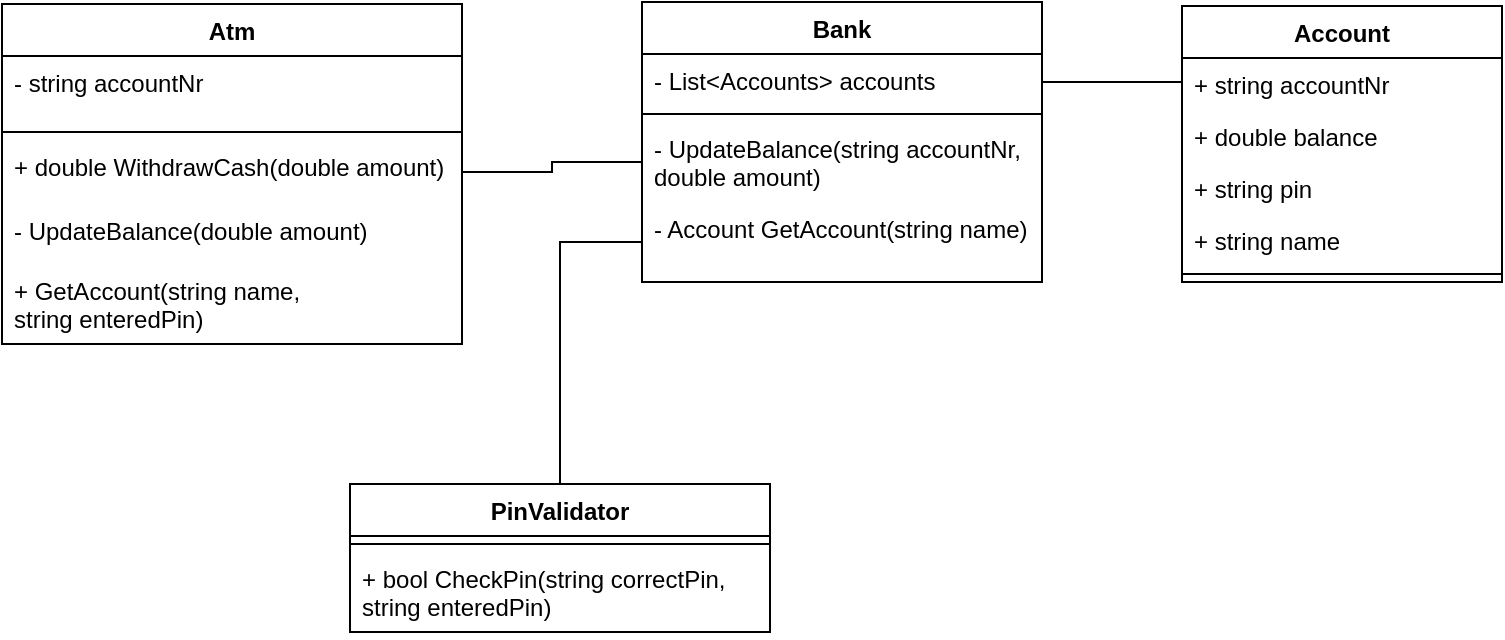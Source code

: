 <mxfile version="13.10.8" type="device"><diagram id="1ebsTg2diOvwP_PXLzYE" name="Page-1"><mxGraphModel dx="1038" dy="585" grid="1" gridSize="10" guides="1" tooltips="1" connect="1" arrows="1" fold="1" page="1" pageScale="1" pageWidth="827" pageHeight="1169" math="0" shadow="0"><root><mxCell id="0"/><mxCell id="1" parent="0"/><mxCell id="K9DVZ7aV_-SfR1ubfiaf-1" value="Atm" style="swimlane;fontStyle=1;align=center;verticalAlign=top;childLayout=stackLayout;horizontal=1;startSize=26;horizontalStack=0;resizeParent=1;resizeParentMax=0;resizeLast=0;collapsible=1;marginBottom=0;" parent="1" vertex="1"><mxGeometry x="30" y="70" width="230" height="170" as="geometry"/></mxCell><mxCell id="PaET1aCsZ3Y-JuD6cKVH-1" value="- string accountNr" style="text;strokeColor=none;fillColor=none;align=left;verticalAlign=top;spacingLeft=4;spacingRight=4;overflow=hidden;rotatable=0;points=[[0,0.5],[1,0.5]];portConstraint=eastwest;" vertex="1" parent="K9DVZ7aV_-SfR1ubfiaf-1"><mxGeometry y="26" width="230" height="34" as="geometry"/></mxCell><mxCell id="K9DVZ7aV_-SfR1ubfiaf-3" value="" style="line;strokeWidth=1;fillColor=none;align=left;verticalAlign=middle;spacingTop=-1;spacingLeft=3;spacingRight=3;rotatable=0;labelPosition=right;points=[];portConstraint=eastwest;" parent="K9DVZ7aV_-SfR1ubfiaf-1" vertex="1"><mxGeometry y="60" width="230" height="8" as="geometry"/></mxCell><mxCell id="K9DVZ7aV_-SfR1ubfiaf-13" value="+ double WithdrawCash(double amount)" style="text;strokeColor=none;fillColor=none;align=left;verticalAlign=top;spacingLeft=4;spacingRight=4;overflow=hidden;rotatable=0;points=[[0,0.5],[1,0.5]];portConstraint=eastwest;" parent="K9DVZ7aV_-SfR1ubfiaf-1" vertex="1"><mxGeometry y="68" width="230" height="32" as="geometry"/></mxCell><mxCell id="K9DVZ7aV_-SfR1ubfiaf-4" value="- UpdateBalance(double amount)" style="text;strokeColor=none;fillColor=none;align=left;verticalAlign=top;spacingLeft=4;spacingRight=4;overflow=hidden;rotatable=0;points=[[0,0.5],[1,0.5]];portConstraint=eastwest;" parent="K9DVZ7aV_-SfR1ubfiaf-1" vertex="1"><mxGeometry y="100" width="230" height="30" as="geometry"/></mxCell><mxCell id="K9DVZ7aV_-SfR1ubfiaf-18" value="+ GetAccount(string name,&#10;string enteredPin)" style="text;strokeColor=none;fillColor=none;align=left;verticalAlign=top;spacingLeft=4;spacingRight=4;overflow=hidden;rotatable=0;points=[[0,0.5],[1,0.5]];portConstraint=eastwest;" parent="K9DVZ7aV_-SfR1ubfiaf-1" vertex="1"><mxGeometry y="130" width="230" height="40" as="geometry"/></mxCell><mxCell id="K9DVZ7aV_-SfR1ubfiaf-5" value="Account" style="swimlane;fontStyle=1;align=center;verticalAlign=top;childLayout=stackLayout;horizontal=1;startSize=26;horizontalStack=0;resizeParent=1;resizeParentMax=0;resizeLast=0;collapsible=1;marginBottom=0;" parent="1" vertex="1"><mxGeometry x="620" y="71" width="160" height="138" as="geometry"/></mxCell><mxCell id="K9DVZ7aV_-SfR1ubfiaf-6" value="+ string accountNr" style="text;strokeColor=none;fillColor=none;align=left;verticalAlign=top;spacingLeft=4;spacingRight=4;overflow=hidden;rotatable=0;points=[[0,0.5],[1,0.5]];portConstraint=eastwest;" parent="K9DVZ7aV_-SfR1ubfiaf-5" vertex="1"><mxGeometry y="26" width="160" height="26" as="geometry"/></mxCell><mxCell id="K9DVZ7aV_-SfR1ubfiaf-9" value="+ double balance" style="text;strokeColor=none;fillColor=none;align=left;verticalAlign=top;spacingLeft=4;spacingRight=4;overflow=hidden;rotatable=0;points=[[0,0.5],[1,0.5]];portConstraint=eastwest;" parent="K9DVZ7aV_-SfR1ubfiaf-5" vertex="1"><mxGeometry y="52" width="160" height="26" as="geometry"/></mxCell><mxCell id="K9DVZ7aV_-SfR1ubfiaf-10" value="+ string pin" style="text;strokeColor=none;fillColor=none;align=left;verticalAlign=top;spacingLeft=4;spacingRight=4;overflow=hidden;rotatable=0;points=[[0,0.5],[1,0.5]];portConstraint=eastwest;" parent="K9DVZ7aV_-SfR1ubfiaf-5" vertex="1"><mxGeometry y="78" width="160" height="26" as="geometry"/></mxCell><mxCell id="K9DVZ7aV_-SfR1ubfiaf-11" value="+ string name" style="text;strokeColor=none;fillColor=none;align=left;verticalAlign=top;spacingLeft=4;spacingRight=4;overflow=hidden;rotatable=0;points=[[0,0.5],[1,0.5]];portConstraint=eastwest;" parent="K9DVZ7aV_-SfR1ubfiaf-5" vertex="1"><mxGeometry y="104" width="160" height="26" as="geometry"/></mxCell><mxCell id="K9DVZ7aV_-SfR1ubfiaf-7" value="" style="line;strokeWidth=1;fillColor=none;align=left;verticalAlign=middle;spacingTop=-1;spacingLeft=3;spacingRight=3;rotatable=0;labelPosition=right;points=[];portConstraint=eastwest;" parent="K9DVZ7aV_-SfR1ubfiaf-5" vertex="1"><mxGeometry y="130" width="160" height="8" as="geometry"/></mxCell><mxCell id="PaET1aCsZ3Y-JuD6cKVH-2" style="edgeStyle=orthogonalEdgeStyle;rounded=0;orthogonalLoop=1;jettySize=auto;html=1;exitX=0.5;exitY=0;exitDx=0;exitDy=0;entryX=0;entryY=0.5;entryDx=0;entryDy=0;endArrow=none;endFill=0;" edge="1" parent="1" source="K9DVZ7aV_-SfR1ubfiaf-14" target="K9DVZ7aV_-SfR1ubfiaf-23"><mxGeometry relative="1" as="geometry"/></mxCell><mxCell id="K9DVZ7aV_-SfR1ubfiaf-14" value="PinValidator" style="swimlane;fontStyle=1;align=center;verticalAlign=top;childLayout=stackLayout;horizontal=1;startSize=26;horizontalStack=0;resizeParent=1;resizeParentMax=0;resizeLast=0;collapsible=1;marginBottom=0;" parent="1" vertex="1"><mxGeometry x="204" y="310" width="210" height="74" as="geometry"/></mxCell><mxCell id="K9DVZ7aV_-SfR1ubfiaf-15" value="" style="line;strokeWidth=1;fillColor=none;align=left;verticalAlign=middle;spacingTop=-1;spacingLeft=3;spacingRight=3;rotatable=0;labelPosition=right;points=[];portConstraint=eastwest;" parent="K9DVZ7aV_-SfR1ubfiaf-14" vertex="1"><mxGeometry y="26" width="210" height="8" as="geometry"/></mxCell><mxCell id="K9DVZ7aV_-SfR1ubfiaf-16" value="+ bool CheckPin(string correctPin,&#10;string enteredPin)" style="text;strokeColor=none;fillColor=none;align=left;verticalAlign=top;spacingLeft=4;spacingRight=4;overflow=hidden;rotatable=0;points=[[0,0.5],[1,0.5]];portConstraint=eastwest;" parent="K9DVZ7aV_-SfR1ubfiaf-14" vertex="1"><mxGeometry y="34" width="210" height="40" as="geometry"/></mxCell><mxCell id="K9DVZ7aV_-SfR1ubfiaf-19" value="Bank" style="swimlane;fontStyle=1;align=center;verticalAlign=top;childLayout=stackLayout;horizontal=1;startSize=26;horizontalStack=0;resizeParent=1;resizeParentMax=0;resizeLast=0;collapsible=1;marginBottom=0;" parent="1" vertex="1"><mxGeometry x="350" y="69" width="200" height="140" as="geometry"/></mxCell><mxCell id="K9DVZ7aV_-SfR1ubfiaf-20" value="- List&lt;Accounts&gt; accounts" style="text;strokeColor=none;fillColor=none;align=left;verticalAlign=top;spacingLeft=4;spacingRight=4;overflow=hidden;rotatable=0;points=[[0,0.5],[1,0.5]];portConstraint=eastwest;" parent="K9DVZ7aV_-SfR1ubfiaf-19" vertex="1"><mxGeometry y="26" width="200" height="26" as="geometry"/></mxCell><mxCell id="K9DVZ7aV_-SfR1ubfiaf-21" value="" style="line;strokeWidth=1;fillColor=none;align=left;verticalAlign=middle;spacingTop=-1;spacingLeft=3;spacingRight=3;rotatable=0;labelPosition=right;points=[];portConstraint=eastwest;" parent="K9DVZ7aV_-SfR1ubfiaf-19" vertex="1"><mxGeometry y="52" width="200" height="8" as="geometry"/></mxCell><mxCell id="K9DVZ7aV_-SfR1ubfiaf-22" value="- UpdateBalance(string accountNr,&#10;double amount)" style="text;strokeColor=none;fillColor=none;align=left;verticalAlign=top;spacingLeft=4;spacingRight=4;overflow=hidden;rotatable=0;points=[[0,0.5],[1,0.5]];portConstraint=eastwest;" parent="K9DVZ7aV_-SfR1ubfiaf-19" vertex="1"><mxGeometry y="60" width="200" height="40" as="geometry"/></mxCell><mxCell id="K9DVZ7aV_-SfR1ubfiaf-23" value="- Account GetAccount(string name)" style="text;strokeColor=none;fillColor=none;align=left;verticalAlign=top;spacingLeft=4;spacingRight=4;overflow=hidden;rotatable=0;points=[[0,0.5],[1,0.5]];portConstraint=eastwest;" parent="K9DVZ7aV_-SfR1ubfiaf-19" vertex="1"><mxGeometry y="100" width="200" height="40" as="geometry"/></mxCell><mxCell id="K9DVZ7aV_-SfR1ubfiaf-27" style="edgeStyle=orthogonalEdgeStyle;rounded=0;orthogonalLoop=1;jettySize=auto;html=1;exitX=0;exitY=0.5;exitDx=0;exitDy=0;endArrow=none;endFill=0;" parent="1" source="K9DVZ7aV_-SfR1ubfiaf-6" target="K9DVZ7aV_-SfR1ubfiaf-20" edge="1"><mxGeometry relative="1" as="geometry"><Array as="points"><mxPoint x="620" y="109"/></Array></mxGeometry></mxCell><mxCell id="PaET1aCsZ3Y-JuD6cKVH-3" style="edgeStyle=orthogonalEdgeStyle;rounded=0;orthogonalLoop=1;jettySize=auto;html=1;exitX=1;exitY=0.5;exitDx=0;exitDy=0;entryX=0;entryY=0.5;entryDx=0;entryDy=0;endArrow=none;endFill=0;" edge="1" parent="1" source="K9DVZ7aV_-SfR1ubfiaf-13" target="K9DVZ7aV_-SfR1ubfiaf-22"><mxGeometry relative="1" as="geometry"/></mxCell></root></mxGraphModel></diagram></mxfile>